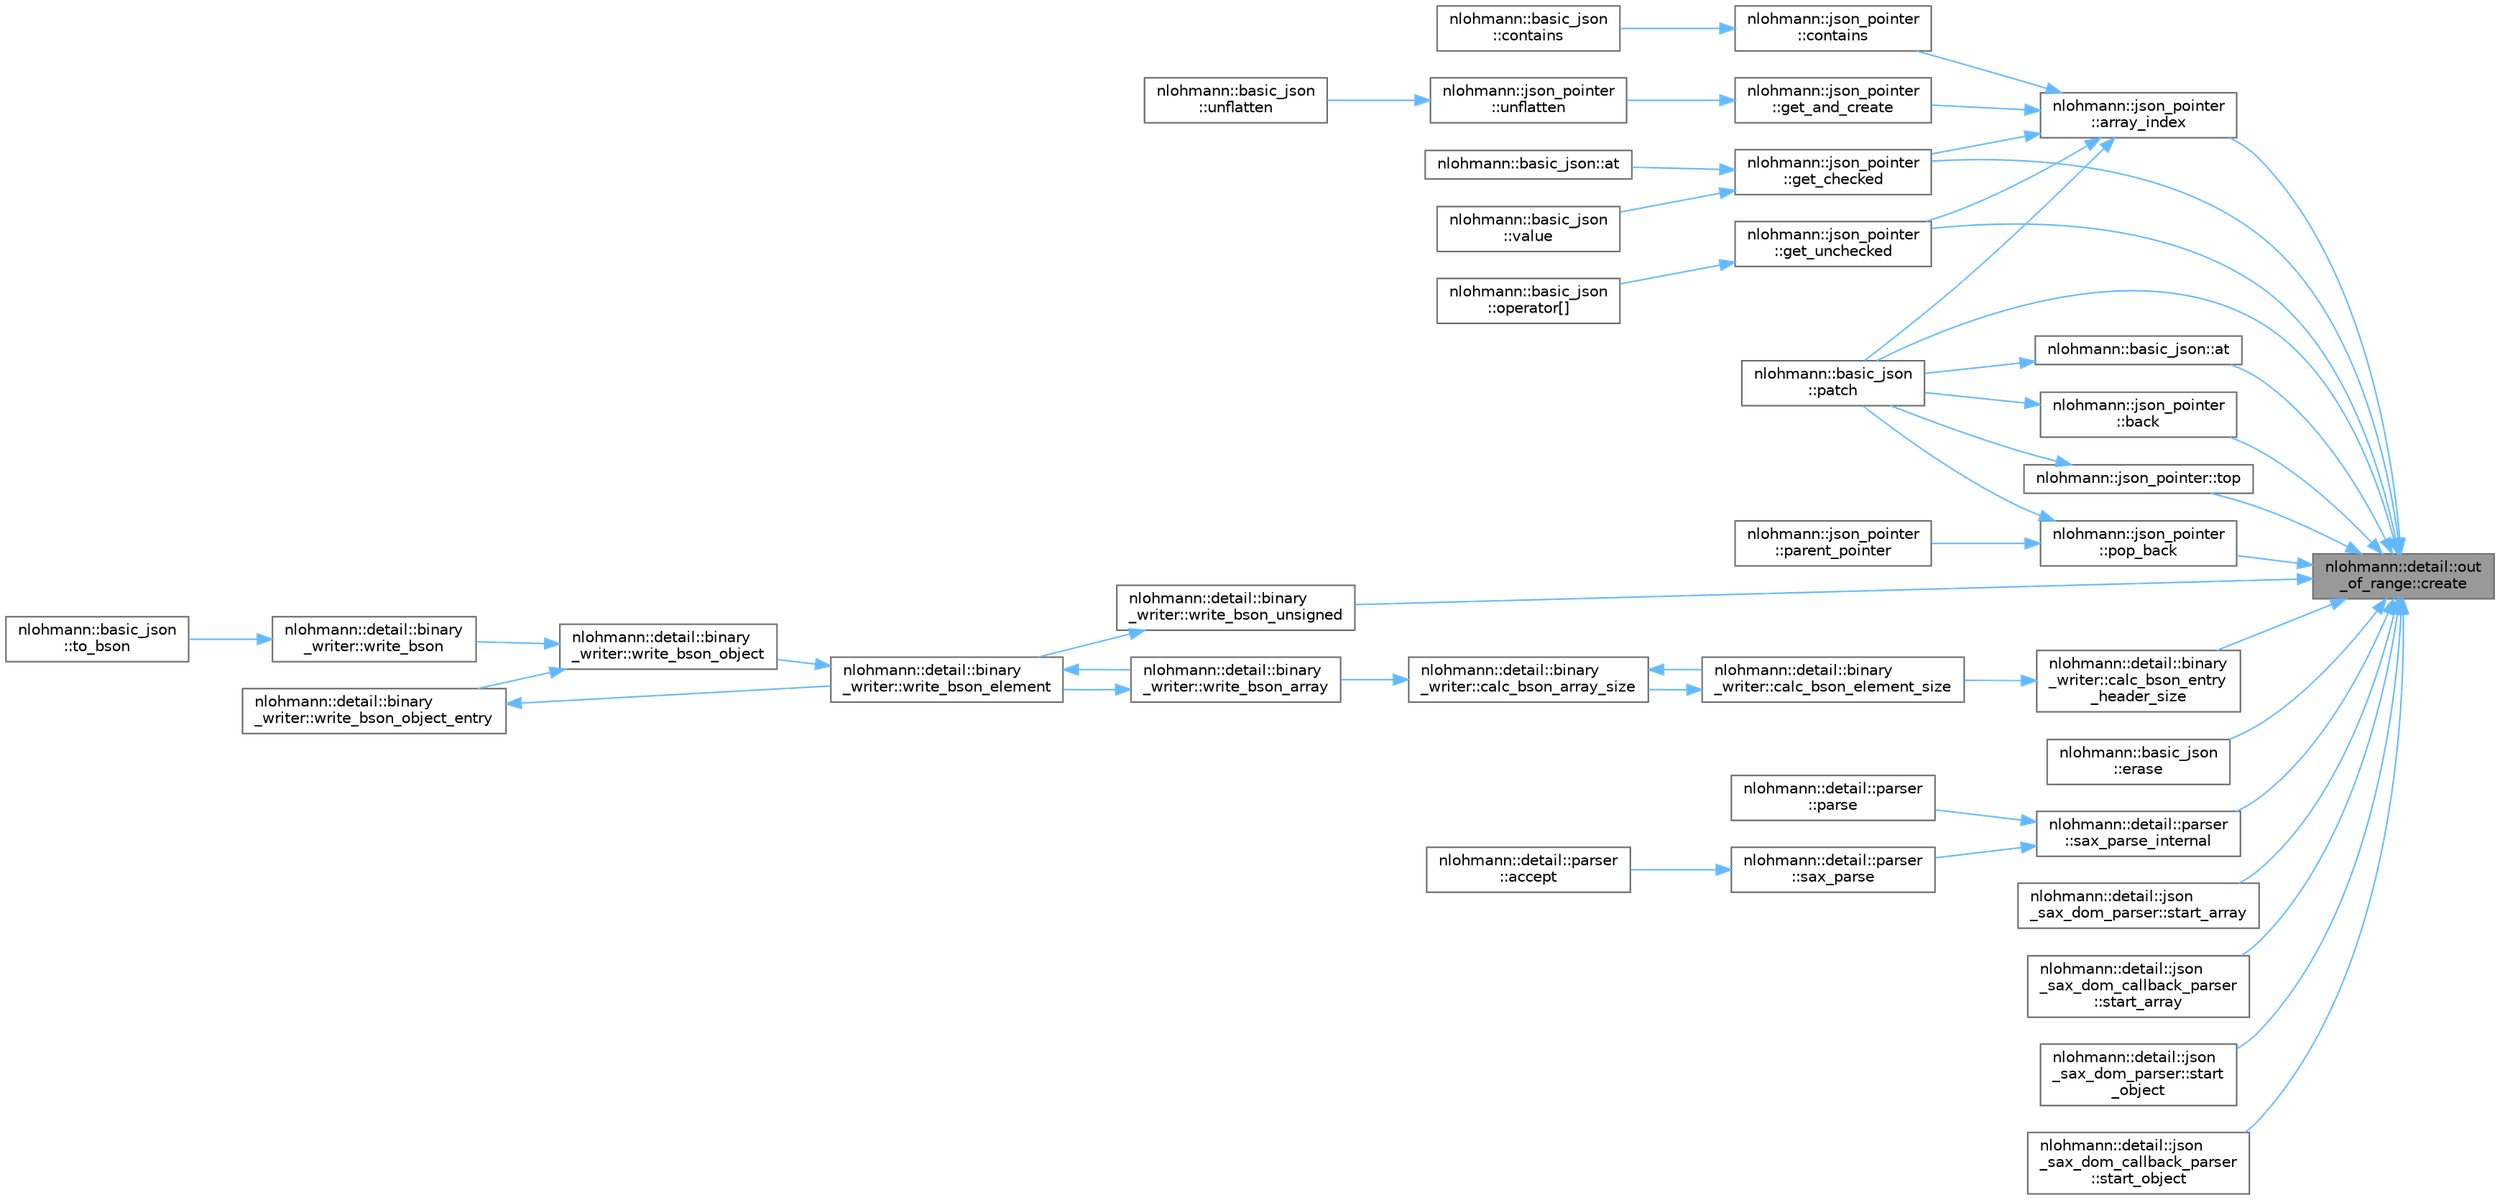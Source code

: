digraph "nlohmann::detail::out_of_range::create"
{
 // LATEX_PDF_SIZE
  bgcolor="transparent";
  edge [fontname=Helvetica,fontsize=10,labelfontname=Helvetica,labelfontsize=10];
  node [fontname=Helvetica,fontsize=10,shape=box,height=0.2,width=0.4];
  rankdir="RL";
  Node1 [label="nlohmann::detail::out\l_of_range::create",height=0.2,width=0.4,color="gray40", fillcolor="grey60", style="filled", fontcolor="black",tooltip=" "];
  Node1 -> Node2 [dir="back",color="steelblue1",style="solid"];
  Node2 [label="nlohmann::json_pointer\l::array_index",height=0.2,width=0.4,color="grey40", fillcolor="white", style="filled",URL="$a01663.html#ae28e4b79b9d4fac9e6dca29f47f946fa",tooltip=" "];
  Node2 -> Node3 [dir="back",color="steelblue1",style="solid"];
  Node3 [label="nlohmann::json_pointer\l::contains",height=0.2,width=0.4,color="grey40", fillcolor="white", style="filled",URL="$a01663.html#a90d38e45e2d3add52d824bc55da8f772",tooltip=" "];
  Node3 -> Node4 [dir="back",color="steelblue1",style="solid"];
  Node4 [label="nlohmann::basic_json\l::contains",height=0.2,width=0.4,color="grey40", fillcolor="white", style="filled",URL="$a01659.html#adb82c1f34c73486e013da71ae369e597",tooltip="check the existence of an element in a JSON object given a JSON pointer"];
  Node2 -> Node5 [dir="back",color="steelblue1",style="solid"];
  Node5 [label="nlohmann::json_pointer\l::get_and_create",height=0.2,width=0.4,color="grey40", fillcolor="white", style="filled",URL="$a01663.html#aa2f86764d08ce1fb82327327e7f9a87d",tooltip="create and return a reference to the pointed to value"];
  Node5 -> Node6 [dir="back",color="steelblue1",style="solid"];
  Node6 [label="nlohmann::json_pointer\l::unflatten",height=0.2,width=0.4,color="grey40", fillcolor="white", style="filled",URL="$a01663.html#a920065221e3c81676c3211c100d024a7",tooltip=" "];
  Node6 -> Node7 [dir="back",color="steelblue1",style="solid"];
  Node7 [label="nlohmann::basic_json\l::unflatten",height=0.2,width=0.4,color="grey40", fillcolor="white", style="filled",URL="$a01659.html#adea158bff8642202420898f6322da479",tooltip="unflatten a previously flattened JSON value"];
  Node2 -> Node8 [dir="back",color="steelblue1",style="solid"];
  Node8 [label="nlohmann::json_pointer\l::get_checked",height=0.2,width=0.4,color="grey40", fillcolor="white", style="filled",URL="$a01663.html#ac97f74aff788336b07bc5ecf85598b14",tooltip=" "];
  Node8 -> Node9 [dir="back",color="steelblue1",style="solid"];
  Node9 [label="nlohmann::basic_json::at",height=0.2,width=0.4,color="grey40", fillcolor="white", style="filled",URL="$a01659.html#aa014a978f8b6c085db8825faa8dad320",tooltip="access specified element via JSON Pointer"];
  Node8 -> Node10 [dir="back",color="steelblue1",style="solid"];
  Node10 [label="nlohmann::basic_json\l::value",height=0.2,width=0.4,color="grey40", fillcolor="white", style="filled",URL="$a01659.html#a36bd6765ccd8aeeeb4e49a766ba639df",tooltip="access specified object element via JSON Pointer with default value"];
  Node2 -> Node11 [dir="back",color="steelblue1",style="solid"];
  Node11 [label="nlohmann::json_pointer\l::get_unchecked",height=0.2,width=0.4,color="grey40", fillcolor="white", style="filled",URL="$a01663.html#aef65869da8f68d30b30021f3efdc54f8",tooltip="return a reference to the pointed to value"];
  Node11 -> Node12 [dir="back",color="steelblue1",style="solid"];
  Node12 [label="nlohmann::basic_json\l::operator[]",height=0.2,width=0.4,color="grey40", fillcolor="white", style="filled",URL="$a01659.html#a0d3deaa73b3644b4da3f8ef3172cd8d2",tooltip="access specified element via JSON Pointer"];
  Node2 -> Node13 [dir="back",color="steelblue1",style="solid"];
  Node13 [label="nlohmann::basic_json\l::patch",height=0.2,width=0.4,color="grey40", fillcolor="white", style="filled",URL="$a01659.html#adcc786998f220a5b3083ee8a37c4553e",tooltip="applies a JSON patch"];
  Node1 -> Node14 [dir="back",color="steelblue1",style="solid"];
  Node14 [label="nlohmann::basic_json::at",height=0.2,width=0.4,color="grey40", fillcolor="white", style="filled",URL="$a01659.html#a52b18a5b7e68652c65b070900c438c6e",tooltip="access specified array element with bounds checking"];
  Node14 -> Node13 [dir="back",color="steelblue1",style="solid"];
  Node1 -> Node15 [dir="back",color="steelblue1",style="solid"];
  Node15 [label="nlohmann::json_pointer\l::back",height=0.2,width=0.4,color="grey40", fillcolor="white", style="filled",URL="$a01663.html#a58b4e4cd3551787d9c20c67ed5b1dfb8",tooltip="return last reference token"];
  Node15 -> Node13 [dir="back",color="steelblue1",style="solid"];
  Node1 -> Node16 [dir="back",color="steelblue1",style="solid"];
  Node16 [label="nlohmann::detail::binary\l_writer::calc_bson_entry\l_header_size",height=0.2,width=0.4,color="grey40", fillcolor="white", style="filled",URL="$a02039.html#a5bae2f1db2c511b869dffaddf15a1653",tooltip=" "];
  Node16 -> Node17 [dir="back",color="steelblue1",style="solid"];
  Node17 [label="nlohmann::detail::binary\l_writer::calc_bson_element_size",height=0.2,width=0.4,color="grey40", fillcolor="white", style="filled",URL="$a02039.html#a1e4372c5984184eb5bcc09af1fcc2ee0",tooltip="Calculates the size necessary to serialize the JSON value j with its name."];
  Node17 -> Node18 [dir="back",color="steelblue1",style="solid"];
  Node18 [label="nlohmann::detail::binary\l_writer::calc_bson_array_size",height=0.2,width=0.4,color="grey40", fillcolor="white", style="filled",URL="$a02039.html#af08f9302a02516ff8cf358a99aaa1ddf",tooltip=" "];
  Node18 -> Node17 [dir="back",color="steelblue1",style="solid"];
  Node18 -> Node19 [dir="back",color="steelblue1",style="solid"];
  Node19 [label="nlohmann::detail::binary\l_writer::write_bson_array",height=0.2,width=0.4,color="grey40", fillcolor="white", style="filled",URL="$a02039.html#a025212bd170253638b9f05b3b6aa5bf9",tooltip="Writes a BSON element with key name and array value."];
  Node19 -> Node20 [dir="back",color="steelblue1",style="solid"];
  Node20 [label="nlohmann::detail::binary\l_writer::write_bson_element",height=0.2,width=0.4,color="grey40", fillcolor="white", style="filled",URL="$a02039.html#a7ff58bf1a80018148bed860667ffca07",tooltip="Serializes the JSON value j to BSON and associates it with the key name."];
  Node20 -> Node19 [dir="back",color="steelblue1",style="solid"];
  Node20 -> Node21 [dir="back",color="steelblue1",style="solid"];
  Node21 [label="nlohmann::detail::binary\l_writer::write_bson_object",height=0.2,width=0.4,color="grey40", fillcolor="white", style="filled",URL="$a02039.html#a29b3e0f83a8e5f2307804023109ba2c9",tooltip=" "];
  Node21 -> Node22 [dir="back",color="steelblue1",style="solid"];
  Node22 [label="nlohmann::detail::binary\l_writer::write_bson",height=0.2,width=0.4,color="grey40", fillcolor="white", style="filled",URL="$a02039.html#a9ffc566db5219b473762462234b47db9",tooltip=" "];
  Node22 -> Node23 [dir="back",color="steelblue1",style="solid"];
  Node23 [label="nlohmann::basic_json\l::to_bson",height=0.2,width=0.4,color="grey40", fillcolor="white", style="filled",URL="$a01659.html#a668e4c2ad9808218a25879700f4aef2b",tooltip="Serializes the given JSON object j to BSON and forwards the corresponding BSON-representation to the ..."];
  Node21 -> Node24 [dir="back",color="steelblue1",style="solid"];
  Node24 [label="nlohmann::detail::binary\l_writer::write_bson_object_entry",height=0.2,width=0.4,color="grey40", fillcolor="white", style="filled",URL="$a02039.html#a6231302930265eccb3f56c378f7b0661",tooltip="Writes a BSON element with key name and object value."];
  Node24 -> Node20 [dir="back",color="steelblue1",style="solid"];
  Node1 -> Node25 [dir="back",color="steelblue1",style="solid"];
  Node25 [label="nlohmann::basic_json\l::erase",height=0.2,width=0.4,color="grey40", fillcolor="white", style="filled",URL="$a01659.html#a221b943d3228488c14225e55f726cc26",tooltip="remove element from a JSON array given an index"];
  Node1 -> Node8 [dir="back",color="steelblue1",style="solid"];
  Node1 -> Node11 [dir="back",color="steelblue1",style="solid"];
  Node1 -> Node13 [dir="back",color="steelblue1",style="solid"];
  Node1 -> Node26 [dir="back",color="steelblue1",style="solid"];
  Node26 [label="nlohmann::json_pointer\l::pop_back",height=0.2,width=0.4,color="grey40", fillcolor="white", style="filled",URL="$a01663.html#a4b1ee4d511ca195bed896a3da47e264c",tooltip="remove last reference token"];
  Node26 -> Node27 [dir="back",color="steelblue1",style="solid"];
  Node27 [label="nlohmann::json_pointer\l::parent_pointer",height=0.2,width=0.4,color="grey40", fillcolor="white", style="filled",URL="$a01663.html#afdaacce1edb7145e0434e014f0e8685a",tooltip="returns the parent of this JSON pointer"];
  Node26 -> Node13 [dir="back",color="steelblue1",style="solid"];
  Node1 -> Node28 [dir="back",color="steelblue1",style="solid"];
  Node28 [label="nlohmann::detail::parser\l::sax_parse_internal",height=0.2,width=0.4,color="grey40", fillcolor="white", style="filled",URL="$a01999.html#a678fdebccc8ddd3242c67b6bce2f8f1a",tooltip=" "];
  Node28 -> Node29 [dir="back",color="steelblue1",style="solid"];
  Node29 [label="nlohmann::detail::parser\l::parse",height=0.2,width=0.4,color="grey40", fillcolor="white", style="filled",URL="$a01999.html#a75fb9145ea85f1ad9cc14f61981e1111",tooltip="public parser interface"];
  Node28 -> Node30 [dir="back",color="steelblue1",style="solid"];
  Node30 [label="nlohmann::detail::parser\l::sax_parse",height=0.2,width=0.4,color="grey40", fillcolor="white", style="filled",URL="$a01999.html#a073b8313a5194aac3a7d5da0d935788c",tooltip=" "];
  Node30 -> Node31 [dir="back",color="steelblue1",style="solid"];
  Node31 [label="nlohmann::detail::parser\l::accept",height=0.2,width=0.4,color="grey40", fillcolor="white", style="filled",URL="$a01999.html#a39784a586867c05388cb0adca0fd72b5",tooltip="public accept interface"];
  Node1 -> Node32 [dir="back",color="steelblue1",style="solid"];
  Node32 [label="nlohmann::detail::json\l_sax_dom_parser::start_array",height=0.2,width=0.4,color="grey40", fillcolor="white", style="filled",URL="$a01967.html#a056b895d011efaf48ea096c024aca0d4",tooltip=" "];
  Node1 -> Node33 [dir="back",color="steelblue1",style="solid"];
  Node33 [label="nlohmann::detail::json\l_sax_dom_callback_parser\l::start_array",height=0.2,width=0.4,color="grey40", fillcolor="white", style="filled",URL="$a01971.html#a5255b98ba8282e3625968f91cff9d3d0",tooltip=" "];
  Node1 -> Node34 [dir="back",color="steelblue1",style="solid"];
  Node34 [label="nlohmann::detail::json\l_sax_dom_parser::start\l_object",height=0.2,width=0.4,color="grey40", fillcolor="white", style="filled",URL="$a01967.html#a9929b4cc92d471c49bd0a92802629f90",tooltip=" "];
  Node1 -> Node35 [dir="back",color="steelblue1",style="solid"];
  Node35 [label="nlohmann::detail::json\l_sax_dom_callback_parser\l::start_object",height=0.2,width=0.4,color="grey40", fillcolor="white", style="filled",URL="$a01971.html#a040e60243cc7c18a6078c6b83cdb4a81",tooltip=" "];
  Node1 -> Node36 [dir="back",color="steelblue1",style="solid"];
  Node36 [label="nlohmann::json_pointer::top",height=0.2,width=0.4,color="grey40", fillcolor="white", style="filled",URL="$a01663.html#a00eff109d9a0091e42ada9b16b90c8d9",tooltip=" "];
  Node36 -> Node13 [dir="back",color="steelblue1",style="solid"];
  Node1 -> Node37 [dir="back",color="steelblue1",style="solid"];
  Node37 [label="nlohmann::detail::binary\l_writer::write_bson_unsigned",height=0.2,width=0.4,color="grey40", fillcolor="white", style="filled",URL="$a02039.html#a5e295ed1be6af6260d2a65f7397c3742",tooltip="Writes a BSON element with key name and unsigned value."];
  Node37 -> Node20 [dir="back",color="steelblue1",style="solid"];
}
